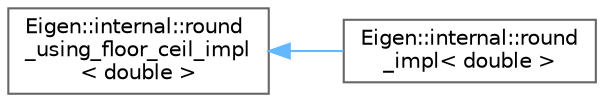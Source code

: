 digraph "Graphical Class Hierarchy"
{
 // LATEX_PDF_SIZE
  bgcolor="transparent";
  edge [fontname=Helvetica,fontsize=10,labelfontname=Helvetica,labelfontsize=10];
  node [fontname=Helvetica,fontsize=10,shape=box,height=0.2,width=0.4];
  rankdir="LR";
  Node0 [id="Node000000",label="Eigen::internal::round\l_using_floor_ceil_impl\l\< double \>",height=0.2,width=0.4,color="grey40", fillcolor="white", style="filled",URL="$structEigen_1_1internal_1_1round__using__floor__ceil__impl.html",tooltip=" "];
  Node0 -> Node1 [id="edge991_Node000000_Node000001",dir="back",color="steelblue1",style="solid",tooltip=" "];
  Node1 [id="Node000001",label="Eigen::internal::round\l_impl\< double \>",height=0.2,width=0.4,color="grey40", fillcolor="white", style="filled",URL="$structEigen_1_1internal_1_1round__impl_3_01double_01_4.html",tooltip=" "];
}
